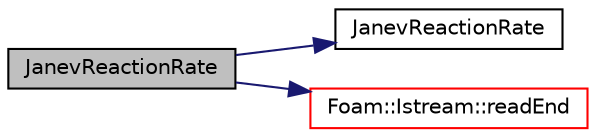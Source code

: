 digraph "JanevReactionRate"
{
  bgcolor="transparent";
  edge [fontname="Helvetica",fontsize="10",labelfontname="Helvetica",labelfontsize="10"];
  node [fontname="Helvetica",fontsize="10",shape=record];
  rankdir="LR";
  Node1 [label="JanevReactionRate",height=0.2,width=0.4,color="black", fillcolor="grey75", style="filled", fontcolor="black"];
  Node1 -> Node2 [color="midnightblue",fontsize="10",style="solid",fontname="Helvetica"];
  Node2 [label="JanevReactionRate",height=0.2,width=0.4,color="black",URL="$a01242.html#aae8dbefe62fdb996ec875a2f80d2c547",tooltip="Construct from components. "];
  Node1 -> Node3 [color="midnightblue",fontsize="10",style="solid",fontname="Helvetica"];
  Node3 [label="Foam::Istream::readEnd",height=0.2,width=0.4,color="red",URL="$a01223.html#a092d231ce97840ca80cad9b0e98acbb8"];
}

